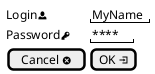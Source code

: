 @startsalt

{
    Login<&person> | "MyName "
    Password<&key> | "**** "
    [Cancel <&circle-x>] | [OK <&account-login>]
}

@endsalt
